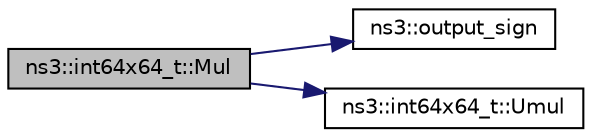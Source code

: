 digraph "ns3::int64x64_t::Mul"
{
 // LATEX_PDF_SIZE
  edge [fontname="Helvetica",fontsize="10",labelfontname="Helvetica",labelfontsize="10"];
  node [fontname="Helvetica",fontsize="10",shape=record];
  rankdir="LR";
  Node1 [label="ns3::int64x64_t::Mul",height=0.2,width=0.4,color="black", fillcolor="grey75", style="filled", fontcolor="black",tooltip="Implement *=."];
  Node1 -> Node2 [color="midnightblue",fontsize="10",style="solid",fontname="Helvetica"];
  Node2 [label="ns3::output_sign",height=0.2,width=0.4,color="black", fillcolor="white", style="filled",URL="$group__highprec.html#gaeeaaf0f56a7e311cabc5db7213d91779",tooltip="Compute the sign of the result of multiplying or dividing Q64.64 fixed precision operands."];
  Node1 -> Node3 [color="midnightblue",fontsize="10",style="solid",fontname="Helvetica"];
  Node3 [label="ns3::int64x64_t::Umul",height=0.2,width=0.4,color="black", fillcolor="white", style="filled",URL="$classns3_1_1int64x64__t.html#afc232eeb96e26f0f1634e3926f8b4182",tooltip="Unsigned multiplication of Q64.64 values."];
}
